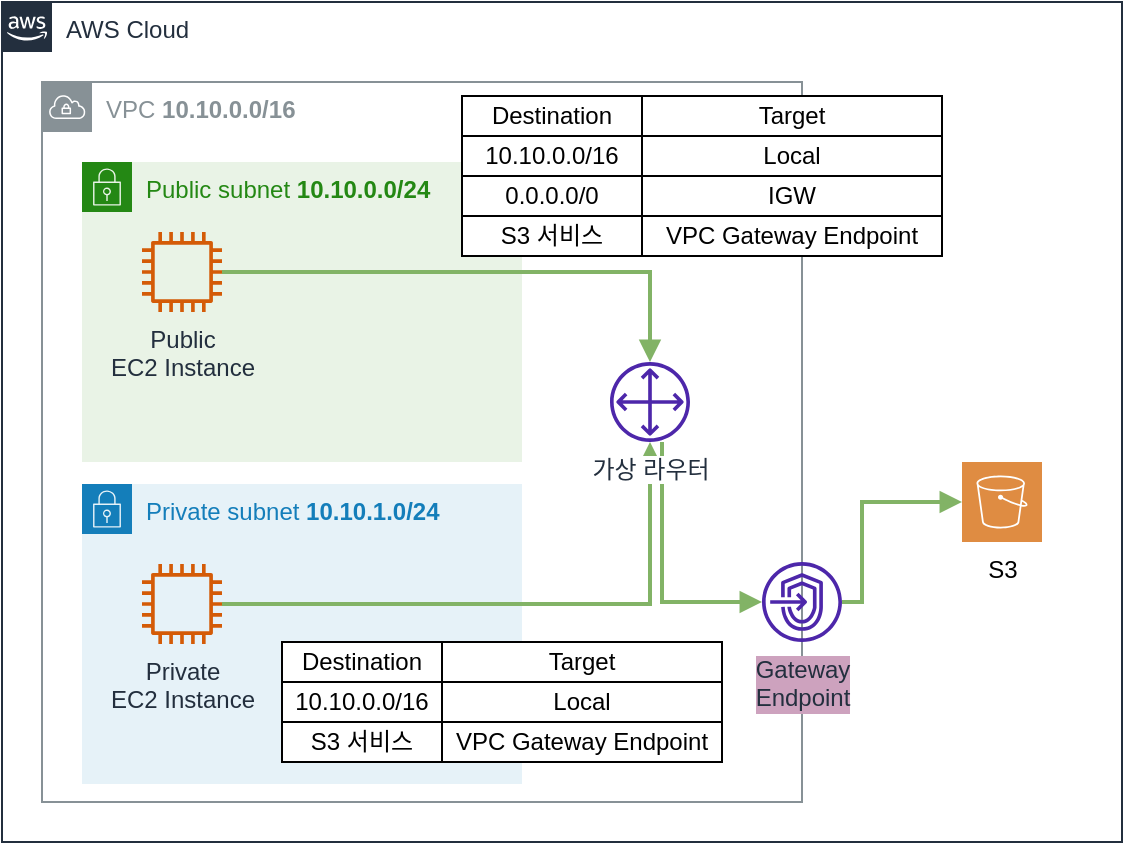 <mxfile version="20.3.0" type="device"><diagram id="Nha9DckxzOW9cZ-GAf2E" name="페이지-1"><mxGraphModel dx="991" dy="727" grid="1" gridSize="10" guides="1" tooltips="1" connect="1" arrows="1" fold="1" page="1" pageScale="1" pageWidth="827" pageHeight="1169" math="0" shadow="0"><root><mxCell id="0"/><mxCell id="1" parent="0"/><mxCell id="ZtclFgQQLDOAhcwY8kZS-1" value="AWS Cloud" style="points=[[0,0],[0.25,0],[0.5,0],[0.75,0],[1,0],[1,0.25],[1,0.5],[1,0.75],[1,1],[0.75,1],[0.5,1],[0.25,1],[0,1],[0,0.75],[0,0.5],[0,0.25]];outlineConnect=0;gradientColor=none;html=1;whiteSpace=wrap;fontSize=12;fontStyle=0;container=1;pointerEvents=0;collapsible=0;recursiveResize=0;shape=mxgraph.aws4.group;grIcon=mxgraph.aws4.group_aws_cloud_alt;strokeColor=#232F3E;fillColor=none;verticalAlign=top;align=left;spacingLeft=30;fontColor=#232F3E;dashed=0;" parent="1" vertex="1"><mxGeometry x="70" y="90" width="560" height="420" as="geometry"/></mxCell><mxCell id="ZtclFgQQLDOAhcwY8kZS-2" value="VPC &lt;b&gt;10.10.0.0/16&lt;/b&gt;" style="sketch=0;outlineConnect=0;gradientColor=none;html=1;whiteSpace=wrap;fontSize=12;fontStyle=0;shape=mxgraph.aws4.group;grIcon=mxgraph.aws4.group_vpc;strokeColor=#879196;fillColor=none;verticalAlign=top;align=left;spacingLeft=30;fontColor=#879196;dashed=0;" parent="ZtclFgQQLDOAhcwY8kZS-1" vertex="1"><mxGeometry x="20" y="40" width="380" height="360" as="geometry"/></mxCell><mxCell id="ZtclFgQQLDOAhcwY8kZS-3" value="Public subnet &lt;b&gt;10.10.0.0/24&lt;/b&gt;" style="points=[[0,0],[0.25,0],[0.5,0],[0.75,0],[1,0],[1,0.25],[1,0.5],[1,0.75],[1,1],[0.75,1],[0.5,1],[0.25,1],[0,1],[0,0.75],[0,0.5],[0,0.25]];outlineConnect=0;gradientColor=none;html=1;whiteSpace=wrap;fontSize=12;fontStyle=0;container=1;pointerEvents=0;collapsible=0;recursiveResize=0;shape=mxgraph.aws4.group;grIcon=mxgraph.aws4.group_security_group;grStroke=0;strokeColor=#248814;fillColor=#E9F3E6;verticalAlign=top;align=left;spacingLeft=30;fontColor=#248814;dashed=0;" parent="ZtclFgQQLDOAhcwY8kZS-1" vertex="1"><mxGeometry x="40" y="80" width="220" height="150" as="geometry"/></mxCell><mxCell id="ZtclFgQQLDOAhcwY8kZS-5" value="Public&lt;br&gt;EC2 Instance" style="sketch=0;outlineConnect=0;fontColor=#232F3E;gradientColor=none;fillColor=#D45B07;strokeColor=none;dashed=0;verticalLabelPosition=bottom;verticalAlign=top;align=center;html=1;fontSize=12;fontStyle=0;aspect=fixed;pointerEvents=1;shape=mxgraph.aws4.instance2;" parent="ZtclFgQQLDOAhcwY8kZS-3" vertex="1"><mxGeometry x="30" y="35" width="40" height="40" as="geometry"/></mxCell><mxCell id="ZtclFgQQLDOAhcwY8kZS-4" value="Private subnet &lt;b&gt;10.10.1.0/24&lt;/b&gt;" style="points=[[0,0],[0.25,0],[0.5,0],[0.75,0],[1,0],[1,0.25],[1,0.5],[1,0.75],[1,1],[0.75,1],[0.5,1],[0.25,1],[0,1],[0,0.75],[0,0.5],[0,0.25]];outlineConnect=0;gradientColor=none;html=1;whiteSpace=wrap;fontSize=12;fontStyle=0;container=1;pointerEvents=0;collapsible=0;recursiveResize=0;shape=mxgraph.aws4.group;grIcon=mxgraph.aws4.group_security_group;grStroke=0;strokeColor=#147EBA;fillColor=#E6F2F8;verticalAlign=top;align=left;spacingLeft=30;fontColor=#147EBA;dashed=0;" parent="ZtclFgQQLDOAhcwY8kZS-1" vertex="1"><mxGeometry x="40" y="241" width="220" height="150" as="geometry"/></mxCell><mxCell id="ZtclFgQQLDOAhcwY8kZS-6" value="Private&lt;br&gt;EC2 Instance" style="sketch=0;outlineConnect=0;fontColor=#232F3E;gradientColor=none;fillColor=#D45B07;strokeColor=none;dashed=0;verticalLabelPosition=bottom;verticalAlign=top;align=center;html=1;fontSize=12;fontStyle=0;aspect=fixed;pointerEvents=1;shape=mxgraph.aws4.instance2;" parent="ZtclFgQQLDOAhcwY8kZS-4" vertex="1"><mxGeometry x="30" y="40" width="40" height="40" as="geometry"/></mxCell><mxCell id="ZtclFgQQLDOAhcwY8kZS-17" style="edgeStyle=orthogonalEdgeStyle;rounded=0;orthogonalLoop=1;jettySize=auto;html=1;strokeWidth=2;fillColor=#d5e8d4;strokeColor=#82b366;endArrow=block;endFill=1;" parent="ZtclFgQQLDOAhcwY8kZS-1" source="ZtclFgQQLDOAhcwY8kZS-7" target="ZtclFgQQLDOAhcwY8kZS-9" edge="1"><mxGeometry relative="1" as="geometry"><Array as="points"><mxPoint x="330" y="300"/></Array></mxGeometry></mxCell><mxCell id="ZtclFgQQLDOAhcwY8kZS-18" style="edgeStyle=orthogonalEdgeStyle;rounded=0;orthogonalLoop=1;jettySize=auto;html=1;strokeWidth=2;fillColor=#d5e8d4;strokeColor=#82b366;endArrow=block;endFill=1;" parent="ZtclFgQQLDOAhcwY8kZS-1" source="ZtclFgQQLDOAhcwY8kZS-9" target="ZtclFgQQLDOAhcwY8kZS-10" edge="1"><mxGeometry relative="1" as="geometry"><Array as="points"><mxPoint x="430" y="300"/><mxPoint x="430" y="250"/></Array></mxGeometry></mxCell><mxCell id="ZtclFgQQLDOAhcwY8kZS-9" value="Gateway&lt;br&gt;Endpoint" style="sketch=0;outlineConnect=0;fontColor=#232F3E;gradientColor=none;fillColor=#4D27AA;strokeColor=none;dashed=0;verticalLabelPosition=bottom;verticalAlign=top;align=center;html=1;fontSize=12;fontStyle=0;aspect=fixed;pointerEvents=1;shape=mxgraph.aws4.endpoints;rounded=0;shadow=0;labelBackgroundColor=#CDA2BE;" parent="ZtclFgQQLDOAhcwY8kZS-1" vertex="1"><mxGeometry x="380" y="280" width="40" height="40" as="geometry"/></mxCell><mxCell id="ZtclFgQQLDOAhcwY8kZS-10" value="S3" style="sketch=0;pointerEvents=1;shadow=0;dashed=0;html=1;strokeColor=none;fillColor=#DF8C42;labelPosition=center;verticalLabelPosition=bottom;verticalAlign=top;align=center;outlineConnect=0;shape=mxgraph.veeam2.aws_s3;rounded=0;" parent="ZtclFgQQLDOAhcwY8kZS-1" vertex="1"><mxGeometry x="480" y="230" width="40" height="40" as="geometry"/></mxCell><mxCell id="ZtclFgQQLDOAhcwY8kZS-15" style="edgeStyle=orthogonalEdgeStyle;rounded=0;orthogonalLoop=1;jettySize=auto;html=1;fillColor=#d5e8d4;strokeColor=#82b366;strokeWidth=2;endArrow=block;endFill=1;" parent="ZtclFgQQLDOAhcwY8kZS-1" source="ZtclFgQQLDOAhcwY8kZS-5" target="ZtclFgQQLDOAhcwY8kZS-7" edge="1"><mxGeometry relative="1" as="geometry"/></mxCell><mxCell id="ZtclFgQQLDOAhcwY8kZS-16" style="edgeStyle=orthogonalEdgeStyle;rounded=0;orthogonalLoop=1;jettySize=auto;html=1;strokeWidth=2;fillColor=#d5e8d4;strokeColor=#82b366;endArrow=block;endFill=1;" parent="ZtclFgQQLDOAhcwY8kZS-1" source="ZtclFgQQLDOAhcwY8kZS-6" target="ZtclFgQQLDOAhcwY8kZS-7" edge="1"><mxGeometry relative="1" as="geometry"/></mxCell><mxCell id="ZtclFgQQLDOAhcwY8kZS-7" value="가상 라우터" style="sketch=0;outlineConnect=0;fontColor=#232F3E;gradientColor=none;fillColor=#4D27AA;strokeColor=none;dashed=0;verticalLabelPosition=bottom;verticalAlign=top;align=center;html=1;fontSize=12;fontStyle=0;aspect=fixed;pointerEvents=1;shape=mxgraph.aws4.customer_gateway;labelBackgroundColor=default;" parent="ZtclFgQQLDOAhcwY8kZS-1" vertex="1"><mxGeometry x="304" y="180" width="40" height="40" as="geometry"/></mxCell><mxCell id="Eilz71H2M5ti9auYxECs-11" value="" style="shape=table;startSize=0;container=1;collapsible=0;childLayout=tableLayout;" vertex="1" parent="ZtclFgQQLDOAhcwY8kZS-1"><mxGeometry x="230" y="47" width="240" height="80" as="geometry"/></mxCell><mxCell id="Eilz71H2M5ti9auYxECs-12" value="" style="shape=tableRow;horizontal=0;startSize=0;swimlaneHead=0;swimlaneBody=0;top=0;left=0;bottom=0;right=0;collapsible=0;dropTarget=0;fillColor=none;points=[[0,0.5],[1,0.5]];portConstraint=eastwest;" vertex="1" parent="Eilz71H2M5ti9auYxECs-11"><mxGeometry width="240" height="20" as="geometry"/></mxCell><mxCell id="Eilz71H2M5ti9auYxECs-13" value="Destination" style="shape=partialRectangle;html=1;whiteSpace=wrap;connectable=0;overflow=hidden;fillColor=none;top=0;left=0;bottom=0;right=0;pointerEvents=1;" vertex="1" parent="Eilz71H2M5ti9auYxECs-12"><mxGeometry width="90" height="20" as="geometry"><mxRectangle width="90" height="20" as="alternateBounds"/></mxGeometry></mxCell><mxCell id="Eilz71H2M5ti9auYxECs-14" value="Target" style="shape=partialRectangle;html=1;whiteSpace=wrap;connectable=0;overflow=hidden;fillColor=none;top=0;left=0;bottom=0;right=0;pointerEvents=1;" vertex="1" parent="Eilz71H2M5ti9auYxECs-12"><mxGeometry x="90" width="150" height="20" as="geometry"><mxRectangle width="150" height="20" as="alternateBounds"/></mxGeometry></mxCell><mxCell id="Eilz71H2M5ti9auYxECs-15" value="" style="shape=tableRow;horizontal=0;startSize=0;swimlaneHead=0;swimlaneBody=0;top=0;left=0;bottom=0;right=0;collapsible=0;dropTarget=0;fillColor=none;points=[[0,0.5],[1,0.5]];portConstraint=eastwest;" vertex="1" parent="Eilz71H2M5ti9auYxECs-11"><mxGeometry y="20" width="240" height="20" as="geometry"/></mxCell><mxCell id="Eilz71H2M5ti9auYxECs-16" value="10.10.0.0/16" style="shape=partialRectangle;html=1;whiteSpace=wrap;connectable=0;overflow=hidden;fillColor=none;top=0;left=0;bottom=0;right=0;pointerEvents=1;" vertex="1" parent="Eilz71H2M5ti9auYxECs-15"><mxGeometry width="90" height="20" as="geometry"><mxRectangle width="90" height="20" as="alternateBounds"/></mxGeometry></mxCell><mxCell id="Eilz71H2M5ti9auYxECs-17" value="Local" style="shape=partialRectangle;html=1;whiteSpace=wrap;connectable=0;overflow=hidden;fillColor=none;top=0;left=0;bottom=0;right=0;pointerEvents=1;" vertex="1" parent="Eilz71H2M5ti9auYxECs-15"><mxGeometry x="90" width="150" height="20" as="geometry"><mxRectangle width="150" height="20" as="alternateBounds"/></mxGeometry></mxCell><mxCell id="Eilz71H2M5ti9auYxECs-18" value="" style="shape=tableRow;horizontal=0;startSize=0;swimlaneHead=0;swimlaneBody=0;top=0;left=0;bottom=0;right=0;collapsible=0;dropTarget=0;fillColor=none;points=[[0,0.5],[1,0.5]];portConstraint=eastwest;" vertex="1" parent="Eilz71H2M5ti9auYxECs-11"><mxGeometry y="40" width="240" height="20" as="geometry"/></mxCell><mxCell id="Eilz71H2M5ti9auYxECs-19" value="0.0.0.0/0" style="shape=partialRectangle;html=1;whiteSpace=wrap;connectable=0;overflow=hidden;fillColor=none;top=0;left=0;bottom=0;right=0;pointerEvents=1;" vertex="1" parent="Eilz71H2M5ti9auYxECs-18"><mxGeometry width="90" height="20" as="geometry"><mxRectangle width="90" height="20" as="alternateBounds"/></mxGeometry></mxCell><mxCell id="Eilz71H2M5ti9auYxECs-20" value="IGW" style="shape=partialRectangle;html=1;whiteSpace=wrap;connectable=0;overflow=hidden;fillColor=none;top=0;left=0;bottom=0;right=0;pointerEvents=1;" vertex="1" parent="Eilz71H2M5ti9auYxECs-18"><mxGeometry x="90" width="150" height="20" as="geometry"><mxRectangle width="150" height="20" as="alternateBounds"/></mxGeometry></mxCell><mxCell id="Eilz71H2M5ti9auYxECs-21" value="" style="shape=tableRow;horizontal=0;startSize=0;swimlaneHead=0;swimlaneBody=0;top=0;left=0;bottom=0;right=0;collapsible=0;dropTarget=0;fillColor=none;points=[[0,0.5],[1,0.5]];portConstraint=eastwest;" vertex="1" parent="Eilz71H2M5ti9auYxECs-11"><mxGeometry y="60" width="240" height="20" as="geometry"/></mxCell><mxCell id="Eilz71H2M5ti9auYxECs-22" value="S3 서비스" style="shape=partialRectangle;html=1;whiteSpace=wrap;connectable=0;overflow=hidden;fillColor=none;top=0;left=0;bottom=0;right=0;pointerEvents=1;" vertex="1" parent="Eilz71H2M5ti9auYxECs-21"><mxGeometry width="90" height="20" as="geometry"><mxRectangle width="90" height="20" as="alternateBounds"/></mxGeometry></mxCell><mxCell id="Eilz71H2M5ti9auYxECs-23" value="VPC Gateway Endpoint" style="shape=partialRectangle;html=1;whiteSpace=wrap;connectable=0;overflow=hidden;fillColor=none;top=0;left=0;bottom=0;right=0;pointerEvents=1;" vertex="1" parent="Eilz71H2M5ti9auYxECs-21"><mxGeometry x="90" width="150" height="20" as="geometry"><mxRectangle width="150" height="20" as="alternateBounds"/></mxGeometry></mxCell><mxCell id="Eilz71H2M5ti9auYxECs-24" value="" style="shape=table;startSize=0;container=1;collapsible=0;childLayout=tableLayout;" vertex="1" parent="ZtclFgQQLDOAhcwY8kZS-1"><mxGeometry x="140" y="320" width="220" height="60" as="geometry"/></mxCell><mxCell id="Eilz71H2M5ti9auYxECs-25" value="" style="shape=tableRow;horizontal=0;startSize=0;swimlaneHead=0;swimlaneBody=0;top=0;left=0;bottom=0;right=0;collapsible=0;dropTarget=0;fillColor=none;points=[[0,0.5],[1,0.5]];portConstraint=eastwest;" vertex="1" parent="Eilz71H2M5ti9auYxECs-24"><mxGeometry width="220" height="20" as="geometry"/></mxCell><mxCell id="Eilz71H2M5ti9auYxECs-26" value="Destination" style="shape=partialRectangle;html=1;whiteSpace=wrap;connectable=0;overflow=hidden;fillColor=none;top=0;left=0;bottom=0;right=0;pointerEvents=1;" vertex="1" parent="Eilz71H2M5ti9auYxECs-25"><mxGeometry width="80" height="20" as="geometry"><mxRectangle width="80" height="20" as="alternateBounds"/></mxGeometry></mxCell><mxCell id="Eilz71H2M5ti9auYxECs-27" value="Target" style="shape=partialRectangle;html=1;whiteSpace=wrap;connectable=0;overflow=hidden;fillColor=none;top=0;left=0;bottom=0;right=0;pointerEvents=1;" vertex="1" parent="Eilz71H2M5ti9auYxECs-25"><mxGeometry x="80" width="140" height="20" as="geometry"><mxRectangle width="140" height="20" as="alternateBounds"/></mxGeometry></mxCell><mxCell id="Eilz71H2M5ti9auYxECs-28" value="" style="shape=tableRow;horizontal=0;startSize=0;swimlaneHead=0;swimlaneBody=0;top=0;left=0;bottom=0;right=0;collapsible=0;dropTarget=0;fillColor=none;points=[[0,0.5],[1,0.5]];portConstraint=eastwest;" vertex="1" parent="Eilz71H2M5ti9auYxECs-24"><mxGeometry y="20" width="220" height="20" as="geometry"/></mxCell><mxCell id="Eilz71H2M5ti9auYxECs-29" value="10.10.0.0/16" style="shape=partialRectangle;html=1;whiteSpace=wrap;connectable=0;overflow=hidden;fillColor=none;top=0;left=0;bottom=0;right=0;pointerEvents=1;" vertex="1" parent="Eilz71H2M5ti9auYxECs-28"><mxGeometry width="80" height="20" as="geometry"><mxRectangle width="80" height="20" as="alternateBounds"/></mxGeometry></mxCell><mxCell id="Eilz71H2M5ti9auYxECs-30" value="Local" style="shape=partialRectangle;html=1;whiteSpace=wrap;connectable=0;overflow=hidden;fillColor=none;top=0;left=0;bottom=0;right=0;pointerEvents=1;" vertex="1" parent="Eilz71H2M5ti9auYxECs-28"><mxGeometry x="80" width="140" height="20" as="geometry"><mxRectangle width="140" height="20" as="alternateBounds"/></mxGeometry></mxCell><mxCell id="Eilz71H2M5ti9auYxECs-31" value="" style="shape=tableRow;horizontal=0;startSize=0;swimlaneHead=0;swimlaneBody=0;top=0;left=0;bottom=0;right=0;collapsible=0;dropTarget=0;fillColor=none;points=[[0,0.5],[1,0.5]];portConstraint=eastwest;" vertex="1" parent="Eilz71H2M5ti9auYxECs-24"><mxGeometry y="40" width="220" height="20" as="geometry"/></mxCell><mxCell id="Eilz71H2M5ti9auYxECs-32" value="S3 서비스" style="shape=partialRectangle;html=1;whiteSpace=wrap;connectable=0;overflow=hidden;fillColor=none;top=0;left=0;bottom=0;right=0;pointerEvents=1;" vertex="1" parent="Eilz71H2M5ti9auYxECs-31"><mxGeometry width="80" height="20" as="geometry"><mxRectangle width="80" height="20" as="alternateBounds"/></mxGeometry></mxCell><mxCell id="Eilz71H2M5ti9auYxECs-33" value="VPC Gateway Endpoint" style="shape=partialRectangle;html=1;whiteSpace=wrap;connectable=0;overflow=hidden;fillColor=none;top=0;left=0;bottom=0;right=0;pointerEvents=1;" vertex="1" parent="Eilz71H2M5ti9auYxECs-31"><mxGeometry x="80" width="140" height="20" as="geometry"><mxRectangle width="140" height="20" as="alternateBounds"/></mxGeometry></mxCell></root></mxGraphModel></diagram></mxfile>